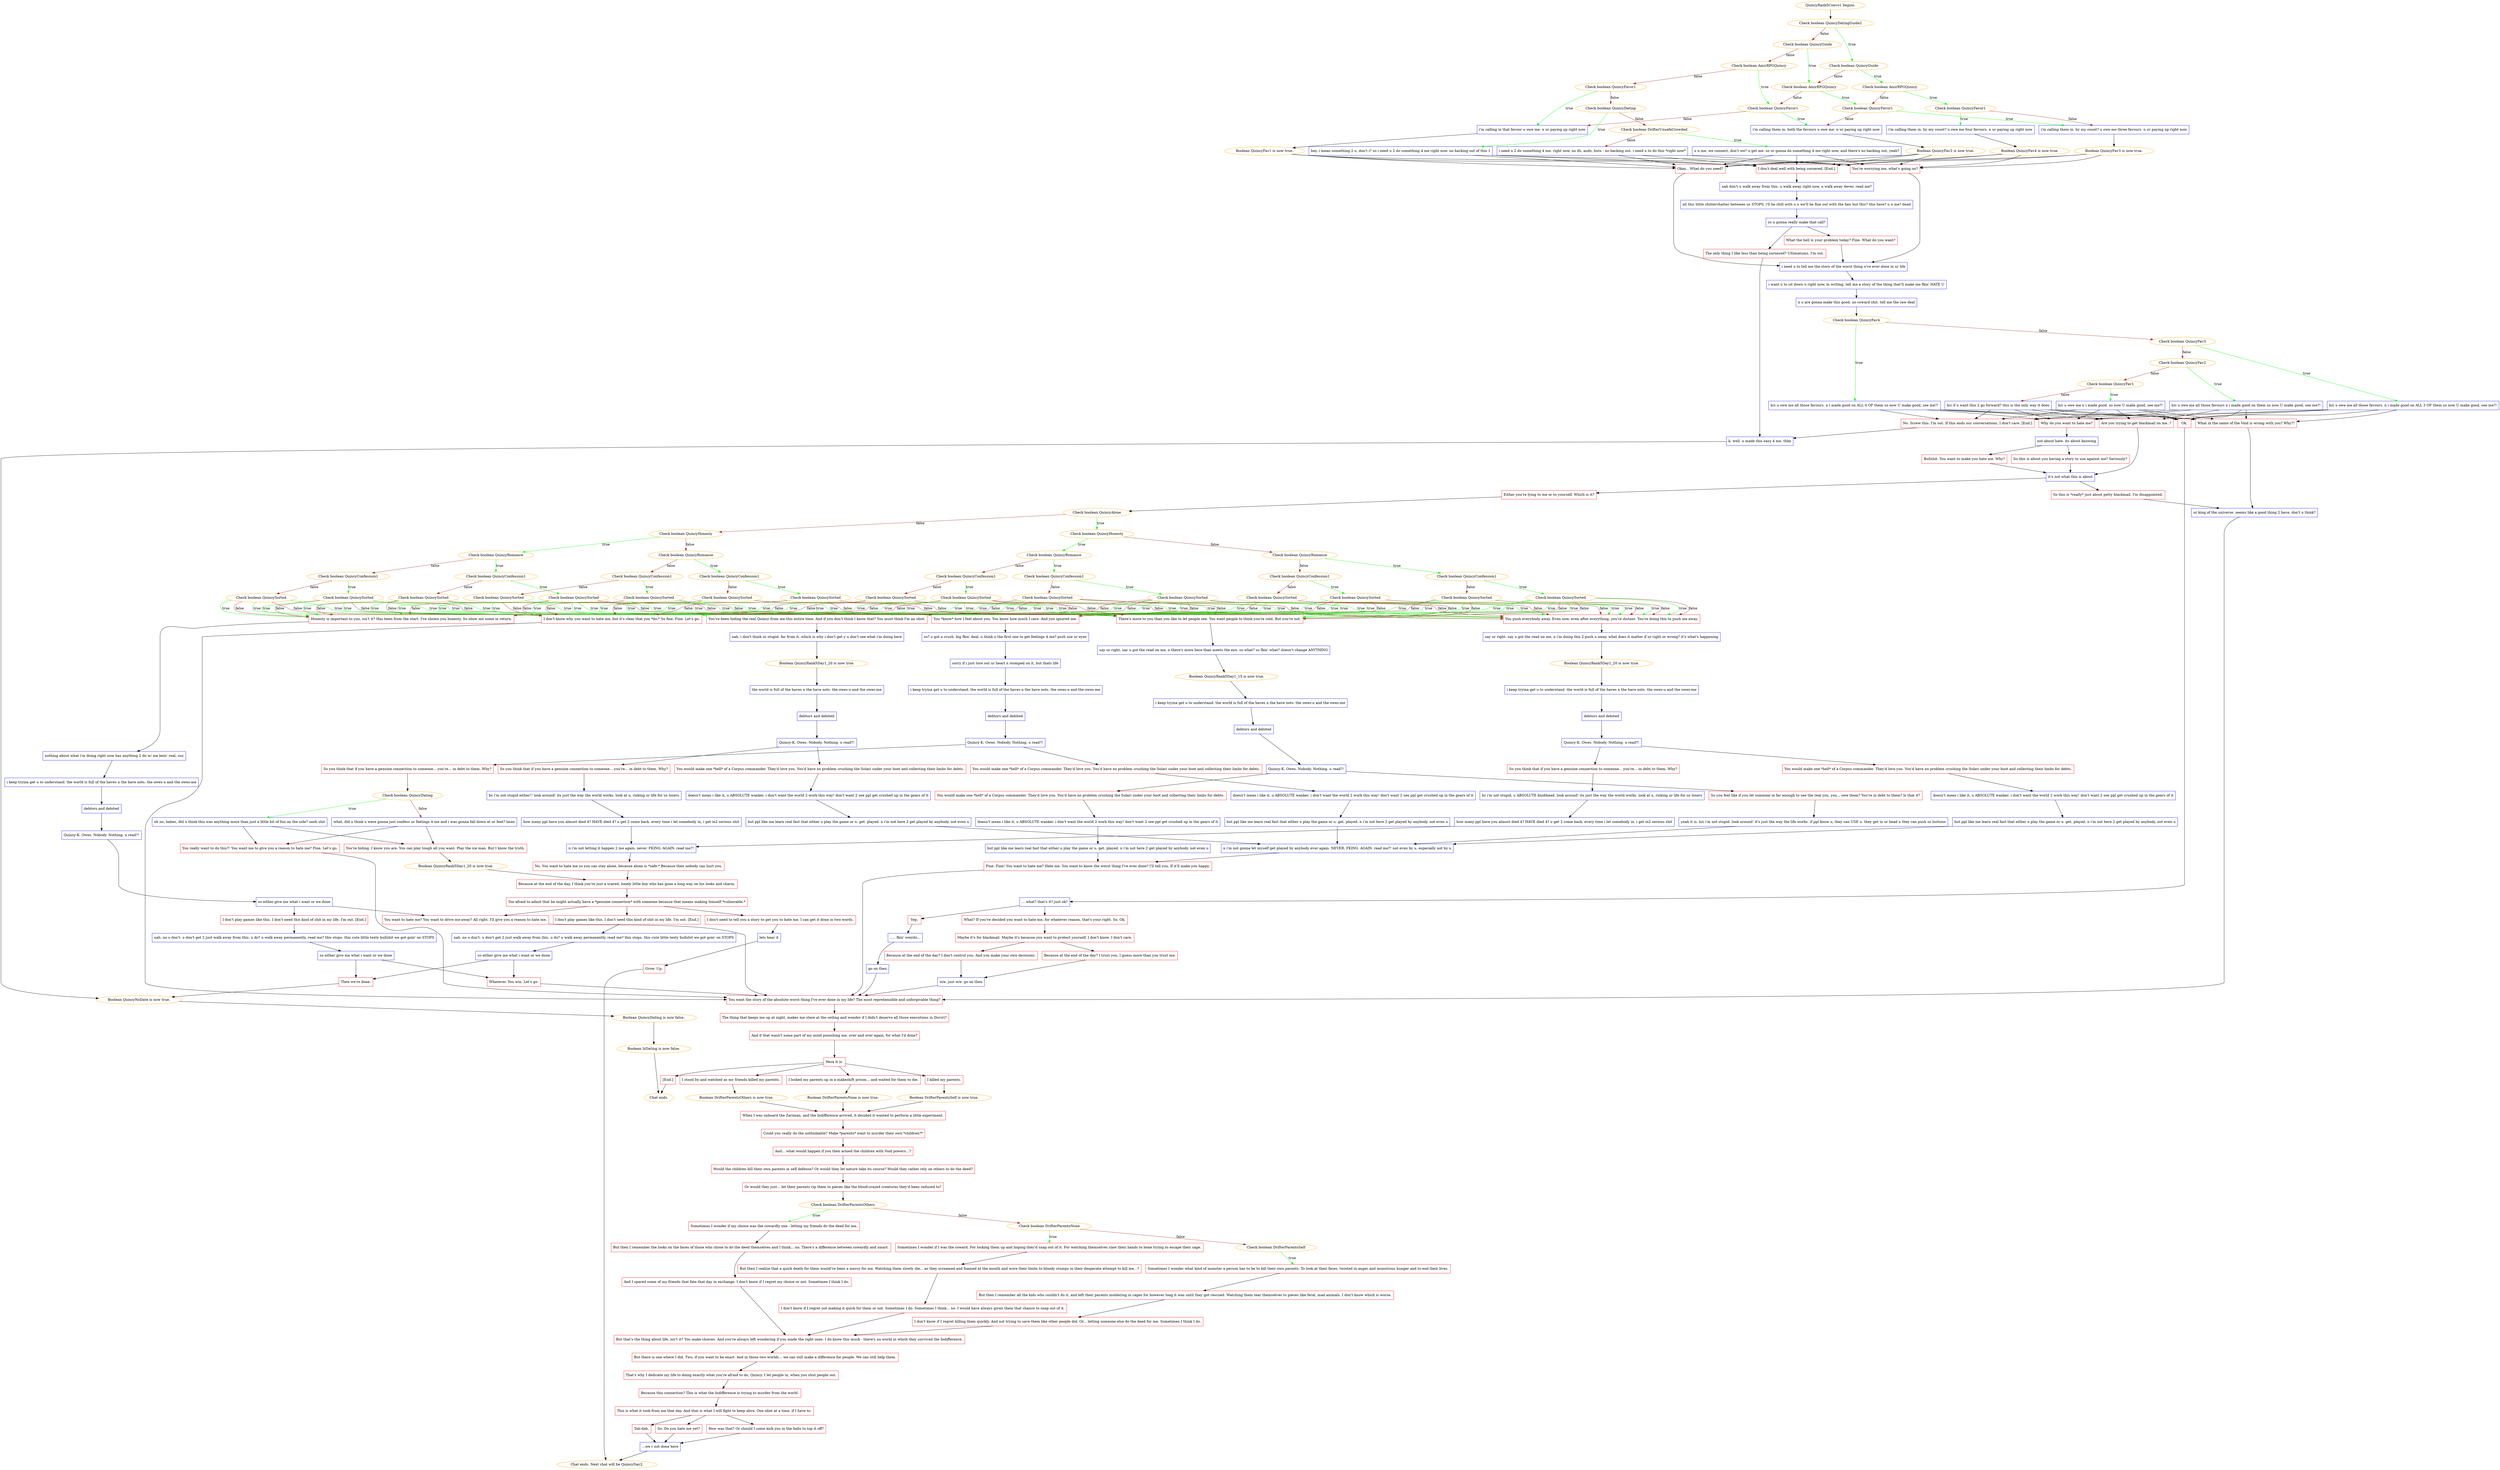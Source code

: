 digraph {
	"QuincyRank5Convo1 begins." [color=orange];
		"QuincyRank5Convo1 begins." -> j4259438910;
	j4259438910 [label="Check boolean QuincyDatingGuide2",color=orange];
		j4259438910 -> j1808293916 [label=true,color=green];
		j4259438910 -> j3374279986 [label=false,color=brown];
	j1808293916 [label="Check boolean QuincyGuide",color=orange];
		j1808293916 -> j825999785 [label=true,color=green];
		j1808293916 -> j1508790296 [label=false,color=brown];
	j3374279986 [label="Check boolean QuincyGuide",color=orange];
		j3374279986 -> j1508790296 [label=true,color=green];
		j3374279986 -> j187799974 [label=false,color=brown];
	j825999785 [label="Check boolean AmirRPGQuincy",color=orange];
		j825999785 -> j348407752 [label=true,color=green];
		j825999785 -> j2690052736 [label=false,color=brown];
	j1508790296 [label="Check boolean AmirRPGQuincy",color=orange];
		j1508790296 -> j2690052736 [label=true,color=green];
		j1508790296 -> j7993924 [label=false,color=brown];
	j187799974 [label="Check boolean AmirRPGQuincy",color=orange];
		j187799974 -> j7993924 [label=true,color=green];
		j187799974 -> j311885398 [label=false,color=brown];
	j348407752 [label="Check boolean QuincyFavor1",color=orange];
		j348407752 -> j2767720747 [label=true,color=green];
		j348407752 -> j1082984247 [label=false,color=brown];
	j2690052736 [label="Check boolean QuincyFavor1",color=orange];
		j2690052736 -> j1082984247 [label=true,color=green];
		j2690052736 -> j3339500024 [label=false,color=brown];
	j7993924 [label="Check boolean QuincyFavor1",color=orange];
		j7993924 -> j3339500024 [label=true,color=green];
		j7993924 -> j3723852136 [label=false,color=brown];
	j311885398 [label="Check boolean QuincyFavor1",color=orange];
		j311885398 -> j3723852136 [label=true,color=green];
		j311885398 -> j861801203 [label=false,color=brown];
	j2767720747 [label="i'm calling them in. by my count? u owe me four favours. n ur paying up right now",shape=box,color=blue];
		j2767720747 -> j1829341265;
	j1082984247 [label="i'm calling them in. by my count? u owe me three favours. n ur paying up right now",shape=box,color=blue];
		j1082984247 -> j3200699862;
	j3339500024 [label="i'm calling them in. both the favours u owe me. n ur paying up right now",shape=box,color=blue];
		j3339500024 -> j2507424988;
	j3723852136 [label="i'm calling in that favour u owe me. n ur paying up right now",shape=box,color=blue];
		j3723852136 -> j1261464452;
	j861801203 [label="Check boolean QuincyDating",color=orange];
		j861801203 -> j612462612 [label=true,color=green];
		j861801203 -> j1471776078 [label=false,color=brown];
	j1829341265 [label="Boolean QuincyFav4 is now true.",color=orange];
		j1829341265 -> j4001802613;
		j1829341265 -> j1302665506;
		j1829341265 -> j4030581571;
	j3200699862 [label="Boolean QuincyFav3 is now true.",color=orange];
		j3200699862 -> j4001802613;
		j3200699862 -> j1302665506;
		j3200699862 -> j4030581571;
	j2507424988 [label="Boolean QuincyFav2 is now true.",color=orange];
		j2507424988 -> j4001802613;
		j2507424988 -> j1302665506;
		j2507424988 -> j4030581571;
	j1261464452 [label="Boolean QuincyFav1 is now true.",color=orange];
		j1261464452 -> j4001802613;
		j1261464452 -> j1302665506;
		j1261464452 -> j4030581571;
	j612462612 [label="hey. i mean something 2 u, don't i? so i need u 2 do something 4 me right now. no backing out of this 1",shape=box,color=blue];
		j612462612 -> j4001802613;
		j612462612 -> j1302665506;
		j612462612 -> j4030581571;
	j1471776078 [label="Check boolean DrifterUnsafeCrowded",color=orange];
		j1471776078 -> j1030107816 [label=true,color=green];
		j1471776078 -> j2881680974 [label=false,color=brown];
	j4001802613 [label="You're worrying me, what's going on?",shape=box,color=red];
		j4001802613 -> j3645788828;
	j1302665506 [label="Okay... What do you need?",shape=box,color=red];
		j1302665506 -> j3645788828;
	j4030581571 [label="I don't deal well with being cornered. [End.]",shape=box,color=red];
		j4030581571 -> j3673647942;
	j1030107816 [label="u n me, we connect, don't we? u get me. so ur gonna do something 4 me right now, and there's no backing out, yeah?",shape=box,color=blue];
		j1030107816 -> j4001802613;
		j1030107816 -> j1302665506;
		j1030107816 -> j4030581571;
	j2881680974 [label="i need u 2 do something 4 me. right now, no ifs, ands, buts - no backing out. i need u to do this *right now*",shape=box,color=blue];
		j2881680974 -> j4001802613;
		j2881680974 -> j1302665506;
		j2881680974 -> j4030581571;
	j3645788828 [label="i need u to tell me the story of the worst thing u've ever done in ur life",shape=box,color=blue];
		j3645788828 -> j335725154;
	j3673647942 [label="nah don't u walk away from this. u walk away right now, u walk away 4ever, read me?",shape=box,color=blue];
		j3673647942 -> j4169383468;
	j335725154 [label="i want u to sit down n right now, in writing, tell me a story of the thing that'll make me fkin' HATE U",shape=box,color=blue];
		j335725154 -> j3160208751;
	j4169383468 [label="all this little chitterchatter between us STOPS. i'll be chill with u n we'll be fine out with the fam but this? this here? u n me? dead",shape=box,color=blue];
		j4169383468 -> j503775043;
	j3160208751 [label="n u are gonna make this good. no coward shit. tell me the raw deal",shape=box,color=blue];
		j3160208751 -> j592660636;
	j503775043 [label="so u gonna really make that call?",shape=box,color=blue];
		j503775043 -> j2848096140;
		j503775043 -> j857111364;
	j592660636 [label="Check boolean QuincyFav4",color=orange];
		j592660636 -> j2295072026 [label=true,color=green];
		j592660636 -> j755511056 [label=false,color=brown];
	j2848096140 [label="What the hell is your problem today? Fine. What do you want?",shape=box,color=red];
		j2848096140 -> j3645788828;
	j857111364 [label="The only thing I like less than being cornered? Ultimatums. I'm out.",shape=box,color=red];
		j857111364 -> j977610949;
	j2295072026 [label="b/c u owe me all those favours. n i made good on ALL 4 OF them so now U make good, see me?!",shape=box,color=blue];
		j2295072026 -> j1919211933;
		j2295072026 -> j437504860;
		j2295072026 -> j4140344061;
		j2295072026 -> j2591024438;
		j2295072026 -> j868937342;
	j755511056 [label="Check boolean QuincyFav3",color=orange];
		j755511056 -> j2447751316 [label=true,color=green];
		j755511056 -> j2821679080 [label=false,color=brown];
	j977610949 [label="k. well. u made this easy 4 me. thkx",shape=box,color=blue];
		j977610949 -> j2319655028;
	j1919211933 [label="Why do you want to hate me?",shape=box,color=red];
		j1919211933 -> j164742010;
	j437504860 [label="Are you trying to get blackmail on me..?",shape=box,color=red];
		j437504860 -> j2636265546;
	j4140344061 [label="What in the name of the Void is wrong with you? Why?!",shape=box,color=red];
		j4140344061 -> j2499307933;
	j2591024438 [label="Ok.",shape=box,color=red];
		j2591024438 -> j3410614876;
	j868937342 [label="No. Screw this. I'm out. If this ends our conversations, I don't care. [End.]",shape=box,color=red];
		j868937342 -> j977610949;
	j2447751316 [label="b/c u owe me all those favours. n i made good on ALL 3 OF them so now U make good, see me?!",shape=box,color=blue];
		j2447751316 -> j1919211933;
		j2447751316 -> j437504860;
		j2447751316 -> j4140344061;
		j2447751316 -> j2591024438;
		j2447751316 -> j868937342;
	j2821679080 [label="Check boolean QuincyFav2",color=orange];
		j2821679080 -> j1002629884 [label=true,color=green];
		j2821679080 -> j2804589762 [label=false,color=brown];
	j2319655028 [label="Boolean QuincyNoDate is now true.",color=orange];
		j2319655028 -> j1884175600;
	j164742010 [label="not about hate. its about knowing",shape=box,color=blue];
		j164742010 -> j3980795796;
		j164742010 -> j279746251;
	j2636265546 [label="it's not what this is about",shape=box,color=blue];
		j2636265546 -> j2574887261;
		j2636265546 -> j248449025;
	j2499307933 [label="ur king of the universe. seems like a good thing 2 have, don't u think?",shape=box,color=blue];
		j2499307933 -> j2233372071;
	j3410614876 [label="... what? that's it? just ok?",shape=box,color=blue];
		j3410614876 -> j3073016864;
		j3410614876 -> j1974024921;
	j1002629884 [label="b/c u owe me all those favours n i made good on them so now U make good, see me?!",shape=box,color=blue];
		j1002629884 -> j1919211933;
		j1002629884 -> j437504860;
		j1002629884 -> j4140344061;
		j1002629884 -> j2591024438;
		j1002629884 -> j868937342;
	j2804589762 [label="Check boolean QuincyFav1",color=orange];
		j2804589762 -> j2767911179 [label=true,color=green];
		j2804589762 -> j4283330432 [label=false,color=brown];
	j1884175600 [label="Boolean QuincyDating is now false.",color=orange];
		j1884175600 -> j1242024027;
	j3980795796 [label="Bullshit. You want to make you hate me. Why?",shape=box,color=red];
		j3980795796 -> j2636265546;
	j279746251 [label="So this is about you having a story to use against me? Seriously?",shape=box,color=red];
		j279746251 -> j2636265546;
	j2574887261 [label="Either you're lying to me or to yourself. Which is it?",shape=box,color=red];
		j2574887261 -> j1329786559;
	j248449025 [label="So this is *really* just about petty blackmail. I'm disappointed.",shape=box,color=red];
		j248449025 -> j2499307933;
	j2233372071 [label="You want the story of the absolute worst thing I've ever done in my life? The most reprehensible and unforgivable thing?",shape=box,color=red];
		j2233372071 -> j2301826998;
	j3073016864 [label="What? If you've decided you want to hate me, for whatever reason, that's your right. So. Ok.",shape=box,color=red];
		j3073016864 -> j3873386924;
	j1974024921 [label="Yep.",shape=box,color=red];
		j1974024921 -> j2303271637;
	j2767911179 [label="b/c u owe me n i made good. so now U make good, see me?!",shape=box,color=blue];
		j2767911179 -> j1919211933;
		j2767911179 -> j437504860;
		j2767911179 -> j4140344061;
		j2767911179 -> j2591024438;
		j2767911179 -> j868937342;
	j4283330432 [label="b/c if u want this 2 go forward? this is the only way it does",shape=box,color=blue];
		j4283330432 -> j1919211933;
		j4283330432 -> j437504860;
		j4283330432 -> j4140344061;
		j4283330432 -> j2591024438;
		j4283330432 -> j868937342;
	j1242024027 [label="Boolean IsDating is now false.",color=orange];
		j1242024027 -> "Chat ends.";
	j1329786559 [label="Check boolean QuincyAlone",color=orange];
		j1329786559 -> j4082736045 [label=true,color=green];
		j1329786559 -> j1488184131 [label=false,color=brown];
	j2301826998 [label="The thing that keeps me up at night, makes me stare at the ceiling and wonder if I didn't deserve all those executions in Duviri?",shape=box,color=red];
		j2301826998 -> j1117345296;
	j3873386924 [label="Maybe it's for blackmail. Maybe it's because you want to protect yourself. I don't know. I don't care.",shape=box,color=red];
		j3873386924 -> j1732944989;
		j3873386924 -> j2522043256;
	j2303271637 [label="..... fkin' weirdo...",shape=box,color=blue];
		j2303271637 -> j4261882181;
	"Chat ends." [color=orange];
	j4082736045 [label="Check boolean QuincyHonesty",color=orange];
		j4082736045 -> j825753960 [label=true,color=green];
		j4082736045 -> j3531077701 [label=false,color=brown];
	j1488184131 [label="Check boolean QuincyHonesty",color=orange];
		j1488184131 -> j2894358849 [label=true,color=green];
		j1488184131 -> j2011230306 [label=false,color=brown];
	j1117345296 [label="And if that wasn't some part of my mind punishing me, over and over again, for what I'd done?",shape=box,color=red];
		j1117345296 -> j538794952;
	j1732944989 [label="Because at the end of the day? I don't control you. And you make your own decisions.",shape=box,color=red];
		j1732944989 -> j1338728836;
	j2522043256 [label="Because at the end of the day? I trust you. I guess more than you trust me.",shape=box,color=red];
		j2522043256 -> j1338728836;
	j4261882181 [label="go on then",shape=box,color=blue];
		j4261882181 -> j2233372071;
	j825753960 [label="Check boolean QuincyRomance",color=orange];
		j825753960 -> j2412885674 [label=true,color=green];
		j825753960 -> j3773748277 [label=false,color=brown];
	j3531077701 [label="Check boolean QuincyRomance",color=orange];
		j3531077701 -> j3772923861 [label=true,color=green];
		j3531077701 -> j3705907214 [label=false,color=brown];
	j2894358849 [label="Check boolean QuincyRomance",color=orange];
		j2894358849 -> j2880257702 [label=true,color=green];
		j2894358849 -> j1505471158 [label=false,color=brown];
	j2011230306 [label="Check boolean QuincyRomance",color=orange];
		j2011230306 -> j2233134132 [label=true,color=green];
		j2011230306 -> j491044399 [label=false,color=brown];
	j538794952 [label="Here it is.",shape=box,color=red];
		j538794952 -> j3274240919;
		j538794952 -> j1042785091;
		j538794952 -> j3160841701;
		j538794952 -> j336102610;
	j1338728836 [label="w/e. just w/e. go on then",shape=box,color=blue];
		j1338728836 -> j2233372071;
	j2412885674 [label="Check boolean QuincyConfession1",color=orange];
		j2412885674 -> j2334105743 [label=true,color=green];
		j2412885674 -> j643075583 [label=false,color=brown];
	j3773748277 [label="Check boolean QuincyConfession1",color=orange];
		j3773748277 -> j877673860 [label=true,color=green];
		j3773748277 -> j2747914606 [label=false,color=brown];
	j3772923861 [label="Check boolean QuincyConfession1",color=orange];
		j3772923861 -> j876242526 [label=true,color=green];
		j3772923861 -> j1736569315 [label=false,color=brown];
	j3705907214 [label="Check boolean QuincyConfession1",color=orange];
		j3705907214 -> j1344177650 [label=true,color=green];
		j3705907214 -> j2742183548 [label=false,color=brown];
	j2880257702 [label="Check boolean QuincyConfession1",color=orange];
		j2880257702 -> j600996153 [label=true,color=green];
		j2880257702 -> j2116091037 [label=false,color=brown];
	j1505471158 [label="Check boolean QuincyConfession1",color=orange];
		j1505471158 -> j494868219 [label=true,color=green];
		j1505471158 -> j3270453115 [label=false,color=brown];
	j2233134132 [label="Check boolean QuincyConfession1",color=orange];
		j2233134132 -> j2167128322 [label=true,color=green];
		j2233134132 -> j644773257 [label=false,color=brown];
	j491044399 [label="Check boolean QuincyConfession1",color=orange];
		j491044399 -> j3881275791 [label=true,color=green];
		j491044399 -> j642294731 [label=false,color=brown];
	j3274240919 [label="I stood by and watched as my friends killed my parents.",shape=box,color=red];
		j3274240919 -> j3412235442;
	j1042785091 [label="I locked my parents up in a makeshift prison... and waited for them to die.",shape=box,color=red];
		j1042785091 -> j1484572009;
	j3160841701 [label="I killed my parents.",shape=box,color=red];
		j3160841701 -> j95516891;
	j336102610 [label="[End.]",shape=box,color=red];
		j336102610 -> "Chat ends.";
	j2334105743 [label="Check boolean QuincySorted",color=orange];
		j2334105743 -> j959867429 [label=true,color=green];
		j2334105743 -> j949764579 [label=true,color=green];
		j2334105743 -> j990965278 [label=true,color=green];
		j2334105743 -> j2905688831 [label=true,color=green];
		j2334105743 -> j3048664392 [label=true,color=green];
		j2334105743 -> j959867429 [label=false,color=brown];
		j2334105743 -> j949764579 [label=false,color=brown];
		j2334105743 -> j990965278 [label=false,color=brown];
		j2334105743 -> j2905688831 [label=false,color=brown];
		j2334105743 -> j959814654 [label=false,color=brown];
	j643075583 [label="Check boolean QuincySorted",color=orange];
		j643075583 -> j959867429 [label=true,color=green];
		j643075583 -> j949764579 [label=true,color=green];
		j643075583 -> j990965278 [label=true,color=green];
		j643075583 -> j3048664392 [label=true,color=green];
		j643075583 -> j959814654 [label=true,color=green];
		j643075583 -> j959867429 [label=false,color=brown];
		j643075583 -> j949764579 [label=false,color=brown];
		j643075583 -> j990965278 [label=false,color=brown];
		j643075583 -> j959814654 [label=false,color=brown];
	j877673860 [label="Check boolean QuincySorted",color=orange];
		j877673860 -> j959867429 [label=true,color=green];
		j877673860 -> j949764579 [label=true,color=green];
		j877673860 -> j2905688831 [label=true,color=green];
		j877673860 -> j3048664392 [label=true,color=green];
		j877673860 -> j959814654 [label=true,color=green];
		j877673860 -> j959867429 [label=false,color=brown];
		j877673860 -> j949764579 [label=false,color=brown];
		j877673860 -> j2905688831 [label=false,color=brown];
		j877673860 -> j959814654 [label=false,color=brown];
	j2747914606 [label="Check boolean QuincySorted",color=orange];
		j2747914606 -> j959867429 [label=true,color=green];
		j2747914606 -> j949764579 [label=true,color=green];
		j2747914606 -> j3048664392 [label=true,color=green];
		j2747914606 -> j959814654 [label=true,color=green];
		j2747914606 -> j959867429 [label=false,color=brown];
		j2747914606 -> j949764579 [label=false,color=brown];
		j2747914606 -> j959814654 [label=false,color=brown];
	j876242526 [label="Check boolean QuincySorted",color=orange];
		j876242526 -> j959867429 [label=true,color=green];
		j876242526 -> j990965278 [label=true,color=green];
		j876242526 -> j2905688831 [label=true,color=green];
		j876242526 -> j3048664392 [label=true,color=green];
		j876242526 -> j959814654 [label=true,color=green];
		j876242526 -> j959867429 [label=false,color=brown];
		j876242526 -> j990965278 [label=false,color=brown];
		j876242526 -> j2905688831 [label=false,color=brown];
	j1736569315 [label="Check boolean QuincySorted",color=orange];
		j1736569315 -> j959867429 [label=true,color=green];
		j1736569315 -> j990965278 [label=true,color=green];
		j1736569315 -> j3048664392 [label=true,color=green];
		j1736569315 -> j959814654 [label=true,color=green];
		j1736569315 -> j959867429 [label=false,color=brown];
		j1736569315 -> j990965278 [label=false,color=brown];
		j1736569315 -> j959814654 [label=false,color=brown];
	j1344177650 [label="Check boolean QuincySorted",color=orange];
		j1344177650 -> j959867429 [label=true,color=green];
		j1344177650 -> j2905688831 [label=true,color=green];
		j1344177650 -> j3048664392 [label=true,color=green];
		j1344177650 -> j959814654 [label=true,color=green];
		j1344177650 -> j959867429 [label=false,color=brown];
		j1344177650 -> j2905688831 [label=false,color=brown];
		j1344177650 -> j959814654 [label=false,color=brown];
	j2742183548 [label="Check boolean QuincySorted",color=orange];
		j2742183548 -> j959867429 [label=true,color=green];
		j2742183548 -> j3048664392 [label=true,color=green];
		j2742183548 -> j959814654 [label=true,color=green];
		j2742183548 -> j959867429 [label=false,color=brown];
		j2742183548 -> j959814654 [label=false,color=brown];
	j600996153 [label="Check boolean QuincySorted",color=orange];
		j600996153 -> j949764579 [label=true,color=green];
		j600996153 -> j990965278 [label=true,color=green];
		j600996153 -> j2905688831 [label=true,color=green];
		j600996153 -> j3048664392 [label=true,color=green];
		j600996153 -> j959814654 [label=true,color=green];
		j600996153 -> j949764579 [label=false,color=brown];
		j600996153 -> j990965278 [label=false,color=brown];
		j600996153 -> j2905688831 [label=false,color=brown];
		j600996153 -> j959814654 [label=false,color=brown];
	j2116091037 [label="Check boolean QuincySorted",color=orange];
		j2116091037 -> j949764579 [label=true,color=green];
		j2116091037 -> j990965278 [label=true,color=green];
		j2116091037 -> j3048664392 [label=true,color=green];
		j2116091037 -> j959814654 [label=true,color=green];
		j2116091037 -> j949764579 [label=false,color=brown];
		j2116091037 -> j990965278 [label=false,color=brown];
		j2116091037 -> j959814654 [label=false,color=brown];
	j494868219 [label="Check boolean QuincySorted",color=orange];
		j494868219 -> j949764579 [label=true,color=green];
		j494868219 -> j2905688831 [label=true,color=green];
		j494868219 -> j3048664392 [label=true,color=green];
		j494868219 -> j959814654 [label=true,color=green];
		j494868219 -> j949764579 [label=false,color=brown];
		j494868219 -> j2905688831 [label=false,color=brown];
		j494868219 -> j959814654 [label=false,color=brown];
	j3270453115 [label="Check boolean QuincySorted",color=orange];
		j3270453115 -> j949764579 [label=true,color=green];
		j3270453115 -> j3048664392 [label=true,color=green];
		j3270453115 -> j959814654 [label=true,color=green];
		j3270453115 -> j949764579 [label=false,color=brown];
		j3270453115 -> j959814654 [label=false,color=brown];
	j2167128322 [label="Check boolean QuincySorted",color=orange];
		j2167128322 -> j990965278 [label=true,color=green];
		j2167128322 -> j2905688831 [label=true,color=green];
		j2167128322 -> j3048664392 [label=true,color=green];
		j2167128322 -> j959814654 [label=true,color=green];
		j2167128322 -> j990965278 [label=false,color=brown];
		j2167128322 -> j2905688831 [label=false,color=brown];
		j2167128322 -> j959814654 [label=false,color=brown];
	j644773257 [label="Check boolean QuincySorted",color=orange];
		j644773257 -> j990965278 [label=true,color=green];
		j644773257 -> j3048664392 [label=true,color=green];
		j644773257 -> j959814654 [label=true,color=green];
		j644773257 -> j990965278 [label=false,color=brown];
		j644773257 -> j959814654 [label=false,color=brown];
	j3881275791 [label="Check boolean QuincySorted",color=orange];
		j3881275791 -> j2905688831 [label=true,color=green];
		j3881275791 -> j3048664392 [label=true,color=green];
		j3881275791 -> j959814654 [label=true,color=green];
		j3881275791 -> j2905688831 [label=false,color=brown];
		j3881275791 -> j959814654 [label=false,color=brown];
	j642294731 [label="Check boolean QuincySorted",color=orange];
		j642294731 -> j3048664392 [label=true,color=green];
		j642294731 -> j959814654 [label=true,color=green];
		j642294731 -> j959814654 [label=false,color=brown];
	j3412235442 [label="Boolean DrifterParentsOthers is now true.",color=orange];
		j3412235442 -> j434530071;
	j1484572009 [label="Boolean DrifterParentsNone is now true.",color=orange];
		j1484572009 -> j434530071;
	j95516891 [label="Boolean DrifterParentsSelf is now true.",color=orange];
		j95516891 -> j434530071;
	j959867429 [label="You push everybody away. Even now, even after everything, you're distant. You're doing this to push me away.",shape=box,color=red];
		j959867429 -> j4284313082;
	j949764579 [label="Honesty is important to you, isn't it? Has been from the start. I've shown you honesty. So show me some in return.",shape=box,color=red];
		j949764579 -> j1424916989;
	j990965278 [label="There's more to you than you like to let people see. You want people to think you're cold. But you're not.",shape=box,color=red];
		j990965278 -> j1829947858;
	j2905688831 [label="You *know* how I feel about you. You know how much I care. And you ignored me.",shape=box,color=red];
		j2905688831 -> j3618722993;
	j3048664392 [label="You've been hiding the real Quincy from me this entire time. And if you don't think I know that? You must think I'm an idiot.",shape=box,color=red];
		j3048664392 -> j853435113;
	j959814654 [label="I don't know why you want to hate me, but it's clear that you *do.* So fine. Fine. Let's go.",shape=box,color=red];
		j959814654 -> j2233372071;
	j434530071 [label="When I was onboard the Zariman, and the Indifference arrived, it decided it wanted to perform a little experiment.",shape=box,color=red];
		j434530071 -> j2903186064;
	j4284313082 [label="say ur right. say u got the read on me, n i'm doing this 2 push u away. what does it matter if ur right or wrong? it's what's happening",shape=box,color=blue];
		j4284313082 -> j2067731409;
	j1424916989 [label="nothing about what i'm doing right now has anything 2 do w/ me bein' real, cuz",shape=box,color=blue];
		j1424916989 -> j987838338;
	j1829947858 [label="say ur right. say u got the read on me, n there's more here than meets the eye. so what? so fkin' what? doesn't change ANYTHING",shape=box,color=blue];
		j1829947858 -> j2989165420;
	j3618722993 [label="so? u got a crush. big fkin' deal. u think u the first one to get feelings 4 me? pssh use ur eyes",shape=box,color=blue];
		j3618722993 -> j3102267077;
	j853435113 [label="nah. i don't think ur stupid. far from it. which is why i don't get y u don't see what i'm doing here",shape=box,color=blue];
		j853435113 -> j1308774633;
	j2903186064 [label="Could you really do the unthinkable? Make *parents* want to murder their own *children?*",shape=box,color=red];
		j2903186064 -> j2290344314;
	j2067731409 [label="Boolean QuincyRank5Day1_20 is now true.",color=orange];
		j2067731409 -> j597358695;
	j987838338 [label="i keep tryina get u to understand. the world is full of the haves n the have nots. the owes-u and the owes-me",shape=box,color=blue];
		j987838338 -> j3823300260;
	j2989165420 [label="Boolean QuincyRank5Day1_15 is now true.",color=orange];
		j2989165420 -> j4291575538;
	j3102267077 [label="sorry if i just tore out ur heart n stomped on it, but thats life",shape=box,color=blue];
		j3102267077 -> j3648024871;
	j1308774633 [label="Boolean QuincyRank5Day1_20 is now true.",color=orange];
		j1308774633 -> j1277493908;
	j2290344314 [label="And... what would happen if you then armed the children with Void powers...?",shape=box,color=red];
		j2290344314 -> j3960140332;
	j597358695 [label="i keep tryina get u to understand. the world is full of the haves n the have nots. the owes-u and the owes-me",shape=box,color=blue];
		j597358695 -> j2074066736;
	j3823300260 [label="debtors and debited",shape=box,color=blue];
		j3823300260 -> j1707813451;
	j4291575538 [label="i keep tryina get u to understand. the world is full of the haves n the have nots. the owes-u and the owes-me",shape=box,color=blue];
		j4291575538 -> j493905609;
	j3648024871 [label="i keep tryina get u to understand. the world is full of the haves n the have nots. the owes-u and the owes-me",shape=box,color=blue];
		j3648024871 -> j4001695659;
	j1277493908 [label="the world is full of the haves n the have nots. the owes-u and the owes-me",shape=box,color=blue];
		j1277493908 -> j3720275243;
	j3960140332 [label="Would the children kill their own parents in self defense? Or would they let nature take its course? Would they rather rely on others to do the deed?",shape=box,color=red];
		j3960140332 -> j2852801006;
	j2074066736 [label="debtors and debited",shape=box,color=blue];
		j2074066736 -> j3966044998;
	j1707813451 [label="Quincy-K. Owes. Nobody. Nothing. u read?!",shape=box,color=blue];
		j1707813451 -> j4061324403;
	j493905609 [label="debtors and debited",shape=box,color=blue];
		j493905609 -> j3894597564;
	j4001695659 [label="debtors and debited",shape=box,color=blue];
		j4001695659 -> j260793107;
	j3720275243 [label="debtors and debited",shape=box,color=blue];
		j3720275243 -> j2961159444;
	j2852801006 [label="Or would they just... let their parents rip them to pieces like the blood-crazed creatures they'd been reduced to?",shape=box,color=red];
		j2852801006 -> j1211596277;
	j3966044998 [label="Quincy-K. Owes. Nobody. Nothing. u read?!",shape=box,color=blue];
		j3966044998 -> j2495737822;
		j3966044998 -> j3206366536;
	j4061324403 [label="so either give me what i want or we done",shape=box,color=blue];
		j4061324403 -> j1089522398;
		j4061324403 -> j1343270844;
	j3894597564 [label="Quincy-K. Owes. Nobody. Nothing. u read?!",shape=box,color=blue];
		j3894597564 -> j3055784987;
		j3894597564 -> j2503714279;
	j260793107 [label="Quincy-K. Owes. Nobody. Nothing. u read?!",shape=box,color=blue];
		j260793107 -> j518679786;
		j260793107 -> j3427962770;
	j2961159444 [label="Quincy-K. Owes. Nobody. Nothing. u read?!",shape=box,color=blue];
		j2961159444 -> j3233872452;
		j2961159444 -> j2344619890;
	j1211596277 [label="Check boolean DrifterParentsOthers",color=orange];
		j1211596277 -> j481733658 [label=true,color=green];
		j1211596277 -> j550601478 [label=false,color=brown];
	j2495737822 [label="So you think that if you have a genuine connection to someone... you're... in debt to them. Why?",shape=box,color=red];
		j2495737822 -> j1221513448;
	j3206366536 [label="You would make one *hell* of a Corpus commander. They'd love you. You'd have no problem crushing the Solari under your boot and collecting their limbs for debts.",shape=box,color=red];
		j3206366536 -> j1490408455;
	j1089522398 [label="I don't play games like this. I don't need this kind of shit in my life. I'm out. [End.]",shape=box,color=red];
		j1089522398 -> j681668226;
	j1343270844 [label="You want to hate me? You want to drive me away? All right. I'll give you a reason to hate me.",shape=box,color=red];
		j1343270844 -> j2233372071;
	j3055784987 [label="So you feel like if you let someone in far enough to see the real you, you... owe them? You're in debt to them? Is that it?",shape=box,color=red];
		j3055784987 -> j3282509669;
	j2503714279 [label="You would make one *hell* of a Corpus commander. They'd love you. You'd have no problem crushing the Solari under your boot and collecting their limbs for debts.",shape=box,color=red];
		j2503714279 -> j1285060391;
	j518679786 [label="So you think that if you have a genuine connection to someone... you're... in debt to them. Why?",shape=box,color=red];
		j518679786 -> j195857378;
	j3427962770 [label="You would make one *hell* of a Corpus commander. They'd love you. You'd have no problem crushing the Solari under your boot and collecting their limbs for debts.",shape=box,color=red];
		j3427962770 -> j425394617;
	j3233872452 [label="So you think that if you have a genuine connection to someone... you're... in debt to them. Why?",shape=box,color=red];
		j3233872452 -> j3163978638;
	j2344619890 [label="You would make one *hell* of a Corpus commander. They'd love you. You'd have no problem crushing the Solari under your boot and collecting their limbs for debts.",shape=box,color=red];
		j2344619890 -> j3168390484;
	j481733658 [label="Sometimes I wonder if my choice was the cowardly one - letting my friends do the deed for me.",shape=box,color=red];
		j481733658 -> j4238575782;
	j550601478 [label="Check boolean DrifterParentsNone",color=orange];
		j550601478 -> j684468433 [label=true,color=green];
		j550601478 -> j1099193723 [label=false,color=brown];
	j1221513448 [label="bc i'm not stupid, u ABSOLUTE knobhead. look around! its just the way the world works. look at u, risking ur life for us losers",shape=box,color=blue];
		j1221513448 -> j143193951;
	j1490408455 [label="doesn't mean i like it, u ABSOLUTE wanker. i don't want the world 2 work this way! don't want 2 see ppl get crushed up in the gears of it",shape=box,color=blue];
		j1490408455 -> j3602100568;
	j681668226 [label="nah. no u don't. u don't get 2 just walk away from this. u do? u walk away permanently, read me? this stops. this cute little texty bullshit we got goin' on STOPS",shape=box,color=blue];
		j681668226 -> j1896157997;
	j3282509669 [label="yeah it is. b/c i'm not stupid. look around! it's just the way the life works. if ppl know u, they can USE u. they get in ur head n they can push ur buttons",shape=box,color=blue];
		j3282509669 -> j2980136823;
	j1285060391 [label="doesn't mean i like it, u ABSOLUTE wanker. i don't want the world 2 work this way! don't want 2 see ppl get crushed up in the gears of it",shape=box,color=blue];
		j1285060391 -> j3884060215;
	j195857378 [label="Check boolean QuincyDating",color=orange];
		j195857378 -> j2708721615 [label=true,color=green];
		j195857378 -> j2293008752 [label=false,color=brown];
	j425394617 [label="doesn't mean i like it, u ABSOLUTE wanker. i don't want the world 2 work this way! don't want 2 see ppl get crushed up in the gears of it",shape=box,color=blue];
		j425394617 -> j3965621994;
	j3163978638 [label="bc i'm not stupid either!! look around! its just the way the world works. look at u, risking ur life for us losers",shape=box,color=blue];
		j3163978638 -> j1639439384;
	j3168390484 [label="doesn't mean i like it, u ABSOLUTE wanker. i don't want the world 2 work this way! don't want 2 see ppl get crushed up in the gears of it",shape=box,color=blue];
		j3168390484 -> j3326233014;
	j4238575782 [label="But then I remember the looks on the faces of those who chose to do the deed themselves and I think... no. There's a difference between cowardly and smart.",shape=box,color=red];
		j4238575782 -> j1924109472;
	j684468433 [label="Sometimes I wonder if I was the coward. For locking them up and hoping they'd snap out of it. For watching themselves claw their hands to bone trying to escape their cage.",shape=box,color=red];
		j684468433 -> j1855069271;
	j1099193723 [label="Check boolean DrifterParentsSelf",color=orange];
		j1099193723 -> j4139208638 [label=true,color=green];
	j143193951 [label="how many ppl have you almost died 4? HAVE died 4? u get 2 come back. every time i let somebody in, i get in2 serious shit",shape=box,color=blue];
		j143193951 -> j1931405748;
	j3602100568 [label="but ppl like me learn real fast that either u play the game or u. get. played. n i'm not here 2 get played by anybody. not even u",shape=box,color=blue];
		j3602100568 -> j2980136823;
	j1896157997 [label="so either give me what i want or we done",shape=box,color=blue];
		j1896157997 -> j2673089361;
		j1896157997 -> j2119083735;
	j2980136823 [label="n i'm not gonna let myself get played by anybody ever again. NEVER. FKING. AGAIN. read me?! not even by u. especially not by u",shape=box,color=blue];
		j2980136823 -> j984669826;
	j3884060215 [label="but ppl like me learn real fast that either u play the game or u. get. played. n i'm not here 2 get played by anybody. not even u",shape=box,color=blue];
		j3884060215 -> j984669826;
	j2708721615 [label="oh no, babes, did u think this was anything more than just a little bit of fun on the side? oooh shit",shape=box,color=blue];
		j2708721615 -> j3948515911;
		j2708721615 -> j2266821329;
	j2293008752 [label="what, did u think u were gonna just confess ur feelings 4 me and i was gonna fall down at ur feet? lmao",shape=box,color=blue];
		j2293008752 -> j3948515911;
		j2293008752 -> j2266821329;
	j3965621994 [label="but ppl like me learn real fast that either u play the game or u. get. played. n i'm not here 2 get played by anybody. not even u",shape=box,color=blue];
		j3965621994 -> j2980136823;
	j1639439384 [label="how many ppl have you almost died 4? HAVE died 4? u get 2 come back. every time i let somebody in, i get in2 serious shit",shape=box,color=blue];
		j1639439384 -> j1931405748;
	j3326233014 [label="but ppl like me learn real fast that either u play the game or u. get. played. n i'm not here 2 get played by anybody. not even u",shape=box,color=blue];
		j3326233014 -> j2980136823;
	j1924109472 [label="And I spared some of my friends that fate that day in exchange. I don't know if I regret my choice or not. Sometimes I think I do.",shape=box,color=red];
		j1924109472 -> j1088963249;
	j1855069271 [label="But then I realize that a quick death for them would've been a mercy for me. Watching them slowly die... as they screamed and foamed at the mouth and wore their limbs to bloody stumps in their desperate attempt to kill me...?",shape=box,color=red];
		j1855069271 -> j750588612;
	j4139208638 [label="Sometimes I wonder what kind of monster a person has to be to kill their own parents. To look at their faces, twisted in anger and monstrous hunger and to end their lives.",shape=box,color=red];
		j4139208638 -> j1816758512;
	j1931405748 [label="n i'm not letting it happen 2 me again. never. FKING. AGAIN. read me?!",shape=box,color=blue];
		j1931405748 -> j1888348704;
	j2673089361 [label="Then we're done.",shape=box,color=red];
		j2673089361 -> j2319655028;
	j2119083735 [label="Whatever. You win. Let's go.",shape=box,color=red];
		j2119083735 -> j2233372071;
	j984669826 [label="Fine. Fine! You want to hate me? Hate me. You want to know the worst thing I've ever done? I'll tell you. If it'll make you happy.",shape=box,color=red];
		j984669826 -> j2233372071;
	j3948515911 [label="You're hiding. I know you are. You can play tough all you want. Play the ice man. But I know the truth.",shape=box,color=red];
		j3948515911 -> j3922772873;
	j2266821329 [label="You really want to do this?! You want me to give you a reason to hate me? Fine. Let's go.",shape=box,color=red];
		j2266821329 -> j2233372071;
	j1088963249 [label="But that's the thing about life, isn't it? You make choices. And you're always left wondering if you made the right ones. I do know this much - there's no world in which they survived the Indifference.",shape=box,color=red];
		j1088963249 -> j1042684331;
	j750588612 [label="I don't know if I regret not making it quick for them or not. Sometimes I do. Sometimes I think... no. I would have always given them that chance to snap out of it.",shape=box,color=red];
		j750588612 -> j1088963249;
	j1816758512 [label="But then I remember all the kids who couldn't do it, and left their parents moldering in cages for however long it was until they got rescued. Watching them tear themselves to pieces like feral, mad animals. I don't know which is worse.",shape=box,color=red];
		j1816758512 -> j1810242674;
	j1888348704 [label="No. You want to hate me so you can stay alone, because alone is *safe.* Because then nobody can hurt you.",shape=box,color=red];
		j1888348704 -> j1248850374;
	j3922772873 [label="Boolean QuincyRank5Day1_20 is now true.",color=orange];
		j3922772873 -> j1248850374;
	j1042684331 [label="But there is one where I did. Two, if you want to be exact. And in those two worlds... we can still make a difference for people. We can still help them.",shape=box,color=red];
		j1042684331 -> j3555253483;
	j1810242674 [label="I don't know if I regret killing them quickly. And not trying to save them like other people did. Or... letting someone else do the deed for me. Sometimes I think I do.",shape=box,color=red];
		j1810242674 -> j1088963249;
	j1248850374 [label="Because at the end of the day, I think you're just a scared, lonely little boy who has gone a long way on his looks and charm.",shape=box,color=red];
		j1248850374 -> j986168584;
	j3555253483 [label="That's why I dedicate my life to doing exactly what you're afraid to do, Quincy. I let people in, when you shut people out.",shape=box,color=red];
		j3555253483 -> j3906639788;
	j986168584 [label="Too afraid to admit that he might actually have a *genuine connection* with someone because that means making himself *vulnerable.*",shape=box,color=red];
		j986168584 -> j2351766949;
		j986168584 -> j3368508701;
		j986168584 -> j1343270844;
	j3906639788 [label="Because this connection? This is what the Indifference is trying to murder from the world.",shape=box,color=red];
		j3906639788 -> j2866703162;
	j2351766949 [label="I don't need to tell you a story to get you to hate me. I can get it done in two words.",shape=box,color=red];
		j2351766949 -> j2387957557;
	j3368508701 [label="I don't play games like this. I don't need this kind of shit in my life. I'm out. [End.]",shape=box,color=red];
		j3368508701 -> j4095084992;
	j2866703162 [label="This is what it took from me that day. And that is what I will fight to keep alive. One idiot at a time, if I have to.",shape=box,color=red];
		j2866703162 -> j2240935960;
		j2866703162 -> j2341800893;
		j2866703162 -> j3418466886;
	j2387957557 [label="lets hear it",shape=box,color=blue];
		j2387957557 -> j3930050581;
	j4095084992 [label="nah. no u don't. u don't get 2 just walk away from this. u do? u walk away permanently, read me? this stops. this cute little texty bullshit we got goin' on STOPS",shape=box,color=blue];
		j4095084992 -> j4105414863;
	j2240935960 [label="So. Do you hate me yet?",shape=box,color=red];
		j2240935960 -> j1298412443;
	j2341800893 [label="How was that? Or should I come kick you in the balls to top it off?",shape=box,color=red];
		j2341800893 -> j1298412443;
	j3418466886 [label="Tah-dah.",shape=box,color=red];
		j3418466886 -> j1298412443;
	j3930050581 [label="Grow. Up.",shape=box,color=red];
		j3930050581 -> "Chat ends. Next chat will be QuincyDay2.";
	j4105414863 [label="so either give me what i want or we done",shape=box,color=blue];
		j4105414863 -> j2673089361;
		j4105414863 -> j2119083735;
	j1298412443 [label="...we r not done here",shape=box,color=blue];
		j1298412443 -> "Chat ends. Next chat will be QuincyDay2.";
	"Chat ends. Next chat will be QuincyDay2." [color=orange];
}
